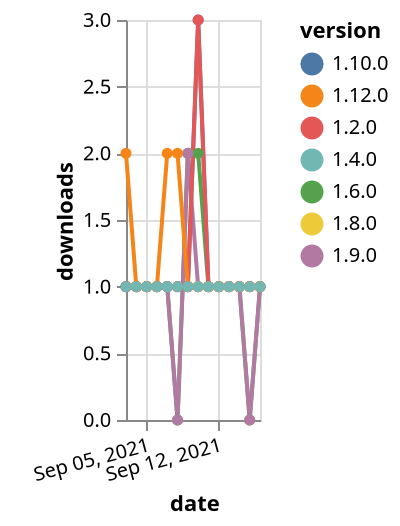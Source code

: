 {"$schema": "https://vega.github.io/schema/vega-lite/v5.json", "description": "A simple bar chart with embedded data.", "data": {"values": [{"date": "2021-09-03", "total": 169, "delta": 1, "version": "1.6.0"}, {"date": "2021-09-04", "total": 170, "delta": 1, "version": "1.6.0"}, {"date": "2021-09-05", "total": 171, "delta": 1, "version": "1.6.0"}, {"date": "2021-09-06", "total": 172, "delta": 1, "version": "1.6.0"}, {"date": "2021-09-07", "total": 173, "delta": 1, "version": "1.6.0"}, {"date": "2021-09-08", "total": 173, "delta": 0, "version": "1.6.0"}, {"date": "2021-09-09", "total": 175, "delta": 2, "version": "1.6.0"}, {"date": "2021-09-10", "total": 177, "delta": 2, "version": "1.6.0"}, {"date": "2021-09-11", "total": 178, "delta": 1, "version": "1.6.0"}, {"date": "2021-09-12", "total": 179, "delta": 1, "version": "1.6.0"}, {"date": "2021-09-13", "total": 180, "delta": 1, "version": "1.6.0"}, {"date": "2021-09-14", "total": 181, "delta": 1, "version": "1.6.0"}, {"date": "2021-09-15", "total": 181, "delta": 0, "version": "1.6.0"}, {"date": "2021-09-16", "total": 182, "delta": 1, "version": "1.6.0"}, {"date": "2021-09-03", "total": 147, "delta": 1, "version": "1.8.0"}, {"date": "2021-09-04", "total": 148, "delta": 1, "version": "1.8.0"}, {"date": "2021-09-05", "total": 149, "delta": 1, "version": "1.8.0"}, {"date": "2021-09-06", "total": 150, "delta": 1, "version": "1.8.0"}, {"date": "2021-09-07", "total": 151, "delta": 1, "version": "1.8.0"}, {"date": "2021-09-08", "total": 152, "delta": 1, "version": "1.8.0"}, {"date": "2021-09-09", "total": 153, "delta": 1, "version": "1.8.0"}, {"date": "2021-09-10", "total": 154, "delta": 1, "version": "1.8.0"}, {"date": "2021-09-11", "total": 155, "delta": 1, "version": "1.8.0"}, {"date": "2021-09-12", "total": 156, "delta": 1, "version": "1.8.0"}, {"date": "2021-09-13", "total": 157, "delta": 1, "version": "1.8.0"}, {"date": "2021-09-14", "total": 158, "delta": 1, "version": "1.8.0"}, {"date": "2021-09-15", "total": 159, "delta": 1, "version": "1.8.0"}, {"date": "2021-09-16", "total": 160, "delta": 1, "version": "1.8.0"}, {"date": "2021-09-03", "total": 140, "delta": 1, "version": "1.9.0"}, {"date": "2021-09-04", "total": 141, "delta": 1, "version": "1.9.0"}, {"date": "2021-09-05", "total": 142, "delta": 1, "version": "1.9.0"}, {"date": "2021-09-06", "total": 143, "delta": 1, "version": "1.9.0"}, {"date": "2021-09-07", "total": 144, "delta": 1, "version": "1.9.0"}, {"date": "2021-09-08", "total": 144, "delta": 0, "version": "1.9.0"}, {"date": "2021-09-09", "total": 146, "delta": 2, "version": "1.9.0"}, {"date": "2021-09-10", "total": 147, "delta": 1, "version": "1.9.0"}, {"date": "2021-09-11", "total": 148, "delta": 1, "version": "1.9.0"}, {"date": "2021-09-12", "total": 149, "delta": 1, "version": "1.9.0"}, {"date": "2021-09-13", "total": 150, "delta": 1, "version": "1.9.0"}, {"date": "2021-09-14", "total": 151, "delta": 1, "version": "1.9.0"}, {"date": "2021-09-15", "total": 151, "delta": 0, "version": "1.9.0"}, {"date": "2021-09-16", "total": 152, "delta": 1, "version": "1.9.0"}, {"date": "2021-09-03", "total": 168, "delta": 1, "version": "1.10.0"}, {"date": "2021-09-04", "total": 169, "delta": 1, "version": "1.10.0"}, {"date": "2021-09-05", "total": 170, "delta": 1, "version": "1.10.0"}, {"date": "2021-09-06", "total": 171, "delta": 1, "version": "1.10.0"}, {"date": "2021-09-07", "total": 172, "delta": 1, "version": "1.10.0"}, {"date": "2021-09-08", "total": 173, "delta": 1, "version": "1.10.0"}, {"date": "2021-09-09", "total": 174, "delta": 1, "version": "1.10.0"}, {"date": "2021-09-10", "total": 177, "delta": 3, "version": "1.10.0"}, {"date": "2021-09-11", "total": 178, "delta": 1, "version": "1.10.0"}, {"date": "2021-09-12", "total": 179, "delta": 1, "version": "1.10.0"}, {"date": "2021-09-13", "total": 180, "delta": 1, "version": "1.10.0"}, {"date": "2021-09-14", "total": 181, "delta": 1, "version": "1.10.0"}, {"date": "2021-09-15", "total": 182, "delta": 1, "version": "1.10.0"}, {"date": "2021-09-16", "total": 183, "delta": 1, "version": "1.10.0"}, {"date": "2021-09-03", "total": 369, "delta": 1, "version": "1.2.0"}, {"date": "2021-09-04", "total": 370, "delta": 1, "version": "1.2.0"}, {"date": "2021-09-05", "total": 371, "delta": 1, "version": "1.2.0"}, {"date": "2021-09-06", "total": 372, "delta": 1, "version": "1.2.0"}, {"date": "2021-09-07", "total": 373, "delta": 1, "version": "1.2.0"}, {"date": "2021-09-08", "total": 374, "delta": 1, "version": "1.2.0"}, {"date": "2021-09-09", "total": 375, "delta": 1, "version": "1.2.0"}, {"date": "2021-09-10", "total": 378, "delta": 3, "version": "1.2.0"}, {"date": "2021-09-11", "total": 379, "delta": 1, "version": "1.2.0"}, {"date": "2021-09-12", "total": 380, "delta": 1, "version": "1.2.0"}, {"date": "2021-09-13", "total": 381, "delta": 1, "version": "1.2.0"}, {"date": "2021-09-14", "total": 382, "delta": 1, "version": "1.2.0"}, {"date": "2021-09-15", "total": 383, "delta": 1, "version": "1.2.0"}, {"date": "2021-09-16", "total": 384, "delta": 1, "version": "1.2.0"}, {"date": "2021-09-03", "total": 118, "delta": 2, "version": "1.12.0"}, {"date": "2021-09-04", "total": 119, "delta": 1, "version": "1.12.0"}, {"date": "2021-09-05", "total": 120, "delta": 1, "version": "1.12.0"}, {"date": "2021-09-06", "total": 121, "delta": 1, "version": "1.12.0"}, {"date": "2021-09-07", "total": 123, "delta": 2, "version": "1.12.0"}, {"date": "2021-09-08", "total": 125, "delta": 2, "version": "1.12.0"}, {"date": "2021-09-09", "total": 126, "delta": 1, "version": "1.12.0"}, {"date": "2021-09-10", "total": 127, "delta": 1, "version": "1.12.0"}, {"date": "2021-09-11", "total": 128, "delta": 1, "version": "1.12.0"}, {"date": "2021-09-12", "total": 129, "delta": 1, "version": "1.12.0"}, {"date": "2021-09-13", "total": 130, "delta": 1, "version": "1.12.0"}, {"date": "2021-09-14", "total": 131, "delta": 1, "version": "1.12.0"}, {"date": "2021-09-15", "total": 132, "delta": 1, "version": "1.12.0"}, {"date": "2021-09-16", "total": 133, "delta": 1, "version": "1.12.0"}, {"date": "2021-09-03", "total": 286, "delta": 1, "version": "1.4.0"}, {"date": "2021-09-04", "total": 287, "delta": 1, "version": "1.4.0"}, {"date": "2021-09-05", "total": 288, "delta": 1, "version": "1.4.0"}, {"date": "2021-09-06", "total": 289, "delta": 1, "version": "1.4.0"}, {"date": "2021-09-07", "total": 290, "delta": 1, "version": "1.4.0"}, {"date": "2021-09-08", "total": 291, "delta": 1, "version": "1.4.0"}, {"date": "2021-09-09", "total": 292, "delta": 1, "version": "1.4.0"}, {"date": "2021-09-10", "total": 293, "delta": 1, "version": "1.4.0"}, {"date": "2021-09-11", "total": 294, "delta": 1, "version": "1.4.0"}, {"date": "2021-09-12", "total": 295, "delta": 1, "version": "1.4.0"}, {"date": "2021-09-13", "total": 296, "delta": 1, "version": "1.4.0"}, {"date": "2021-09-14", "total": 297, "delta": 1, "version": "1.4.0"}, {"date": "2021-09-15", "total": 298, "delta": 1, "version": "1.4.0"}, {"date": "2021-09-16", "total": 299, "delta": 1, "version": "1.4.0"}]}, "width": "container", "mark": {"type": "line", "point": {"filled": true}}, "encoding": {"x": {"field": "date", "type": "temporal", "timeUnit": "yearmonthdate", "title": "date", "axis": {"labelAngle": -15}}, "y": {"field": "delta", "type": "quantitative", "title": "downloads"}, "color": {"field": "version", "type": "nominal"}, "tooltip": {"field": "delta"}}}
